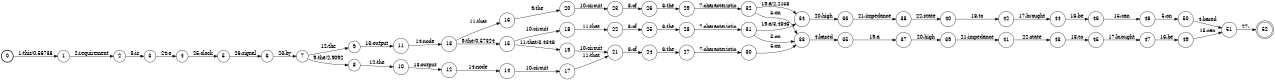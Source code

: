 digraph FST {
rankdir = LR;
size = "8.5,11";
label = "";
center = 1;
orientation = Portrait;
ranksep = "0.4";
nodesep = "0.25";
0 [label = "0", shape = circle, style = bold, fontsize = 14]
	0 -> 1 [label = "1:this/0.56738", fontsize = 14];
1 [label = "1", shape = circle, style = solid, fontsize = 14]
	1 -> 2 [label = "2:requirement", fontsize = 14];
2 [label = "2", shape = circle, style = solid, fontsize = 14]
	2 -> 3 [label = "3:is", fontsize = 14];
3 [label = "3", shape = circle, style = solid, fontsize = 14]
	3 -> 4 [label = "24:a", fontsize = 14];
4 [label = "4", shape = circle, style = solid, fontsize = 14]
	4 -> 5 [label = "25:clock", fontsize = 14];
5 [label = "5", shape = circle, style = solid, fontsize = 14]
	5 -> 6 [label = "26:signal", fontsize = 14];
6 [label = "6", shape = circle, style = solid, fontsize = 14]
	6 -> 7 [label = "23:by", fontsize = 14];
7 [label = "7", shape = circle, style = solid, fontsize = 14]
	7 -> 8 [label = "9:the/2.9092", fontsize = 14];
	7 -> 9 [label = "12:the", fontsize = 14];
8 [label = "8", shape = circle, style = solid, fontsize = 14]
	8 -> 10 [label = "12:the", fontsize = 14];
9 [label = "9", shape = circle, style = solid, fontsize = 14]
	9 -> 11 [label = "13:output", fontsize = 14];
10 [label = "10", shape = circle, style = solid, fontsize = 14]
	10 -> 12 [label = "13:output", fontsize = 14];
11 [label = "11", shape = circle, style = solid, fontsize = 14]
	11 -> 13 [label = "14:node", fontsize = 14];
12 [label = "12", shape = circle, style = solid, fontsize = 14]
	12 -> 14 [label = "14:node", fontsize = 14];
13 [label = "13", shape = circle, style = solid, fontsize = 14]
	13 -> 16 [label = "11:that", fontsize = 14];
	13 -> 15 [label = "9:the/0.57324", fontsize = 14];
14 [label = "14", shape = circle, style = solid, fontsize = 14]
	14 -> 17 [label = "10:circuit", fontsize = 14];
15 [label = "15", shape = circle, style = solid, fontsize = 14]
	15 -> 18 [label = "10:circuit", fontsize = 14];
	15 -> 19 [label = "11:that/3.4346", fontsize = 14];
16 [label = "16", shape = circle, style = solid, fontsize = 14]
	16 -> 20 [label = "9:the", fontsize = 14];
17 [label = "17", shape = circle, style = solid, fontsize = 14]
	17 -> 21 [label = "11:that", fontsize = 14];
18 [label = "18", shape = circle, style = solid, fontsize = 14]
	18 -> 22 [label = "11:that", fontsize = 14];
19 [label = "19", shape = circle, style = solid, fontsize = 14]
	19 -> 21 [label = "10:circuit", fontsize = 14];
20 [label = "20", shape = circle, style = solid, fontsize = 14]
	20 -> 23 [label = "10:circuit", fontsize = 14];
21 [label = "21", shape = circle, style = solid, fontsize = 14]
	21 -> 24 [label = "8:of", fontsize = 14];
22 [label = "22", shape = circle, style = solid, fontsize = 14]
	22 -> 25 [label = "8:of", fontsize = 14];
23 [label = "23", shape = circle, style = solid, fontsize = 14]
	23 -> 26 [label = "8:of", fontsize = 14];
24 [label = "24", shape = circle, style = solid, fontsize = 14]
	24 -> 27 [label = "6:the", fontsize = 14];
25 [label = "25", shape = circle, style = solid, fontsize = 14]
	25 -> 28 [label = "6:the", fontsize = 14];
26 [label = "26", shape = circle, style = solid, fontsize = 14]
	26 -> 29 [label = "6:the", fontsize = 14];
27 [label = "27", shape = circle, style = solid, fontsize = 14]
	27 -> 30 [label = "7:characteristic", fontsize = 14];
28 [label = "28", shape = circle, style = solid, fontsize = 14]
	28 -> 31 [label = "7:characteristic", fontsize = 14];
29 [label = "29", shape = circle, style = solid, fontsize = 14]
	29 -> 32 [label = "7:characteristic", fontsize = 14];
30 [label = "30", shape = circle, style = solid, fontsize = 14]
	30 -> 33 [label = "5:on", fontsize = 14];
31 [label = "31", shape = circle, style = solid, fontsize = 14]
	31 -> 33 [label = "5:on", fontsize = 14];
	31 -> 34 [label = "19:a/3.4346", fontsize = 14];
32 [label = "32", shape = circle, style = solid, fontsize = 14]
	32 -> 33 [label = "5:on", fontsize = 14];
	32 -> 34 [label = "19:a/2.2158", fontsize = 14];
33 [label = "33", shape = circle, style = solid, fontsize = 14]
	33 -> 35 [label = "4:based", fontsize = 14];
34 [label = "34", shape = circle, style = solid, fontsize = 14]
	34 -> 36 [label = "20:high", fontsize = 14];
35 [label = "35", shape = circle, style = solid, fontsize = 14]
	35 -> 37 [label = "19:a", fontsize = 14];
36 [label = "36", shape = circle, style = solid, fontsize = 14]
	36 -> 38 [label = "21:impedance", fontsize = 14];
37 [label = "37", shape = circle, style = solid, fontsize = 14]
	37 -> 39 [label = "20:high", fontsize = 14];
38 [label = "38", shape = circle, style = solid, fontsize = 14]
	38 -> 40 [label = "22:state", fontsize = 14];
39 [label = "39", shape = circle, style = solid, fontsize = 14]
	39 -> 41 [label = "21:impedance", fontsize = 14];
40 [label = "40", shape = circle, style = solid, fontsize = 14]
	40 -> 42 [label = "18:to", fontsize = 14];
41 [label = "41", shape = circle, style = solid, fontsize = 14]
	41 -> 43 [label = "22:state", fontsize = 14];
42 [label = "42", shape = circle, style = solid, fontsize = 14]
	42 -> 44 [label = "17:brought", fontsize = 14];
43 [label = "43", shape = circle, style = solid, fontsize = 14]
	43 -> 45 [label = "18:to", fontsize = 14];
44 [label = "44", shape = circle, style = solid, fontsize = 14]
	44 -> 46 [label = "16:be", fontsize = 14];
45 [label = "45", shape = circle, style = solid, fontsize = 14]
	45 -> 47 [label = "17:brought", fontsize = 14];
46 [label = "46", shape = circle, style = solid, fontsize = 14]
	46 -> 48 [label = "15:can", fontsize = 14];
47 [label = "47", shape = circle, style = solid, fontsize = 14]
	47 -> 49 [label = "16:be", fontsize = 14];
48 [label = "48", shape = circle, style = solid, fontsize = 14]
	48 -> 50 [label = "5:on", fontsize = 14];
49 [label = "49", shape = circle, style = solid, fontsize = 14]
	49 -> 51 [label = "15:can", fontsize = 14];
50 [label = "50", shape = circle, style = solid, fontsize = 14]
	50 -> 51 [label = "4:based", fontsize = 14];
51 [label = "51", shape = circle, style = solid, fontsize = 14]
	51 -> 52 [label = "27:.", fontsize = 14];
52 [label = "52", shape = doublecircle, style = solid, fontsize = 14]
}
